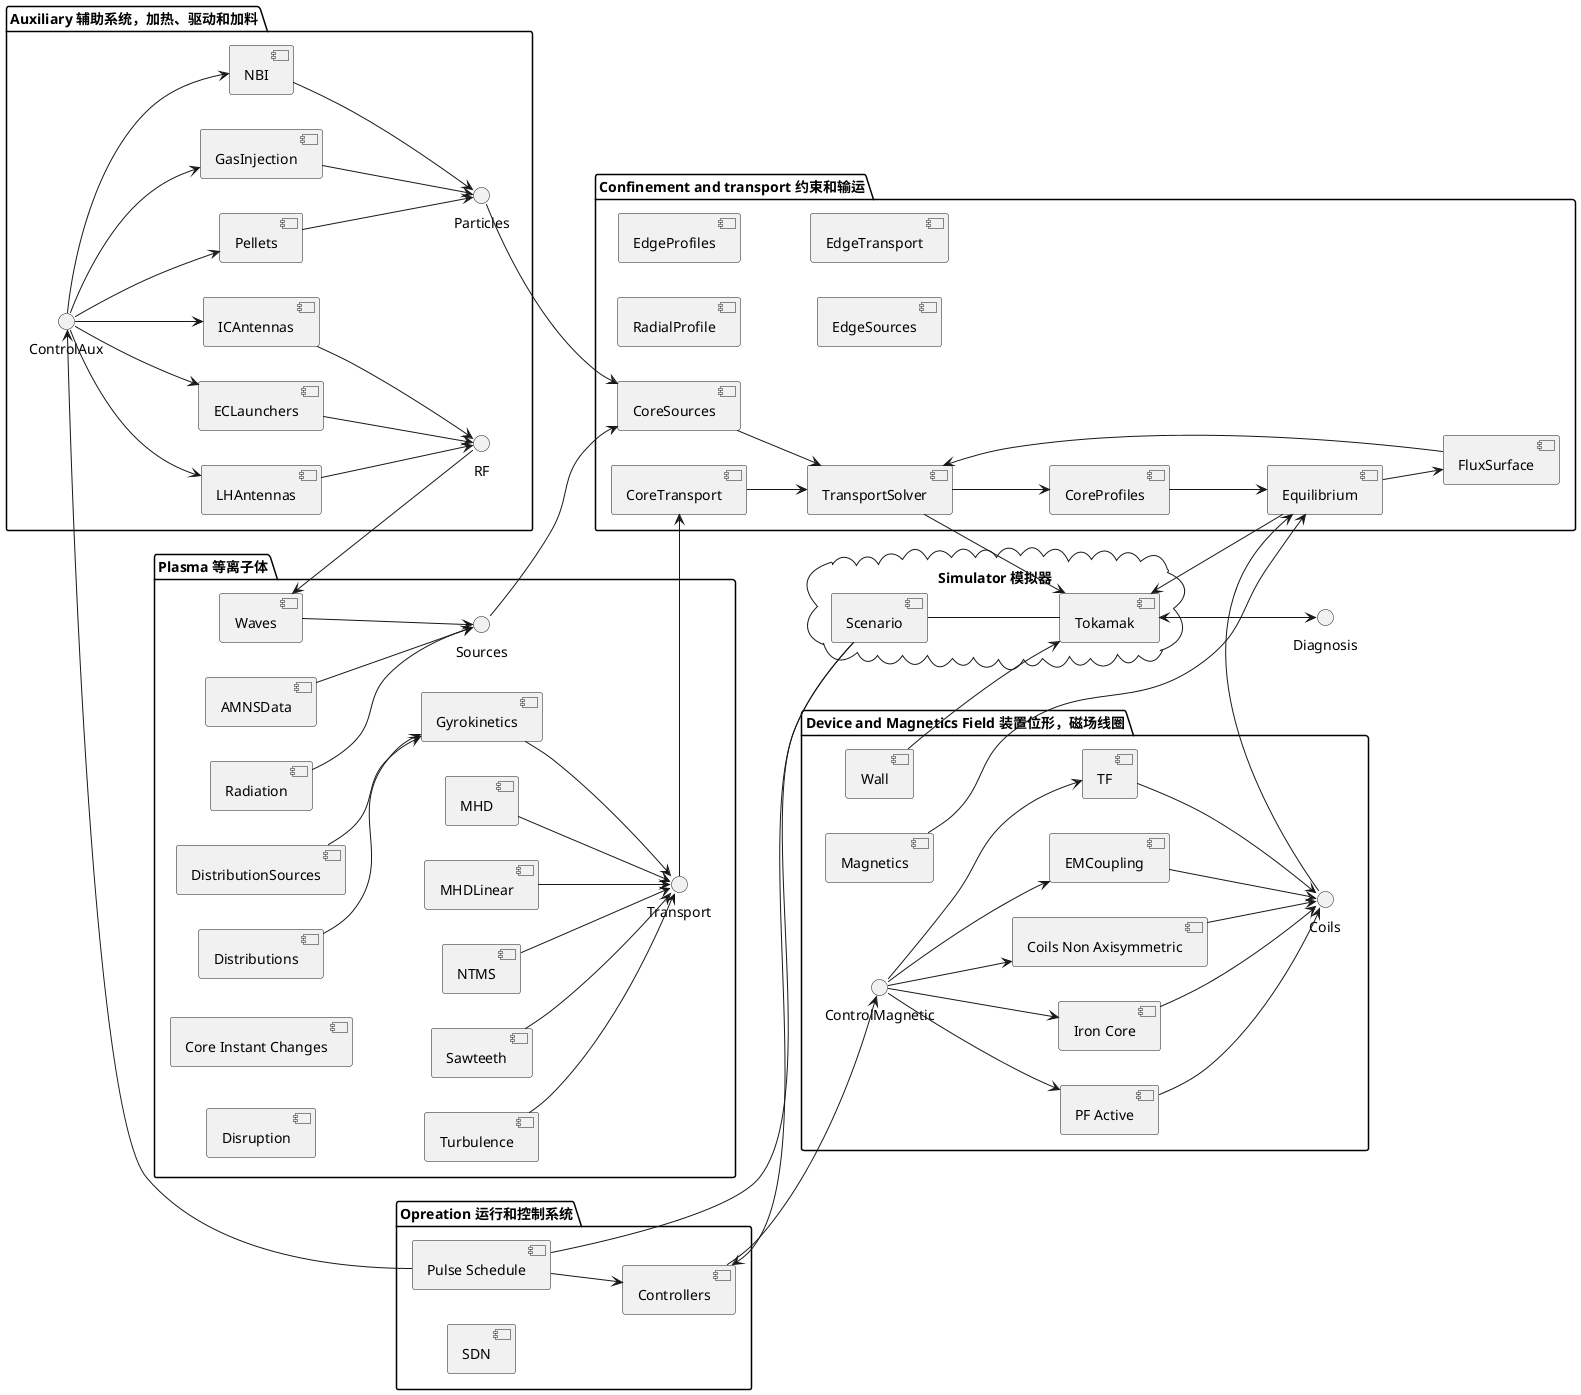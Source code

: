 @startuml
left to right direction
skinparam classFontName 'Noto Sans Mono CJK SC Regular'

package "Opreation 运行和控制系统" {
    [Pulse Schedule] --> [Controllers] 
    [SDN]
}

package "Device and Magnetics Field 装置位形，磁场线圈"{
    [Wall] 
    [TF]                        -->    Coils
    [PF Active]                 -->    Coils                    
    [Iron Core]                 -->    Coils
    [Coils Non Axisymmetric]    -->    Coils
    [EMCoupling]                -->    Coils

    [Magnetics] 

    ControlMagnetic --> [TF]                       
    ControlMagnetic --> [PF Active]                
    ControlMagnetic --> [Iron Core]                
    ControlMagnetic --> [Coils Non Axisymmetric]   
    ControlMagnetic --> [EMCoupling]               


}
package "Confinement and transport 约束和输运" {
   [TransportSolver]    -->  [CoreProfiles]
   [Equilibrium]        --> [FluxSurface]  
   [FluxSurface]        --> [TransportSolver]
   [RadialProfile]
   [CoreProfiles]       --> [Equilibrium] 
   [CoreSources]        --> [TransportSolver]
   [CoreTransport]      --> [TransportSolver]
   [EdgeProfiles]
   [EdgeSources]
   [EdgeTransport]
}
package "Auxiliary 辅助系统，加热、驱动和加料" {
  [ECLaunchers]    -->  RF
  [ICAntennas]     -->  RF
  [LHAntennas]     -->  RF
  [NBI]            -->  Particles
  [Pellets]        -->  Particles   
  [GasInjection]   -->  Particles

  ControlAux --> [ECLaunchers]   
  ControlAux --> [ICAntennas]    
  ControlAux --> [LHAntennas]    
  ControlAux --> [NBI]           
  ControlAux --> [Pellets]       
  ControlAux --> [GasInjection]  

}



package "Plasma 等离子体" {
    [AMNSData]              --> Sources
    [Radiation]             --> Sources
    [Waves]                 --> Sources
    
    [DistributionSources]   --> [Gyrokinetics]
    [Distributions]         --> [Gyrokinetics]
    [Gyrokinetics]          --> Transport

    [MHD]                   --> Transport
    [MHDLinear]             --> Transport
    
    [NTMS]                  --> Transport
    [Sawteeth]              --> Transport    
    [Turbulence]            --> Transport

    [Core Instant Changes]  
    [Disruption]            
    

}


cloud "Simulator 模拟器"  {   
    [Tokamak] 
    [Scenario] 
}

[Scenario] -- [Pulse Schedule]   
[Scenario] -- [Tokamak]

Coils       --> [Equilibrium]
[Magnetics] --> [Equilibrium]


Transport   --> [CoreTransport] 


RF          --> [Waves]
Sources     --> [CoreSources] 
Particles   --> [CoreSources]

[Wall]              --> [Tokamak]
[Equilibrium]       --> [Tokamak]
[TransportSolver]   --> [Tokamak]

[Tokamak]           <--> Diagnosis
[Scenario]          --> [Controllers]
[Pulse Schedule]    --> ControlAux
[Controllers]       --> ControlMagnetic

@enduml